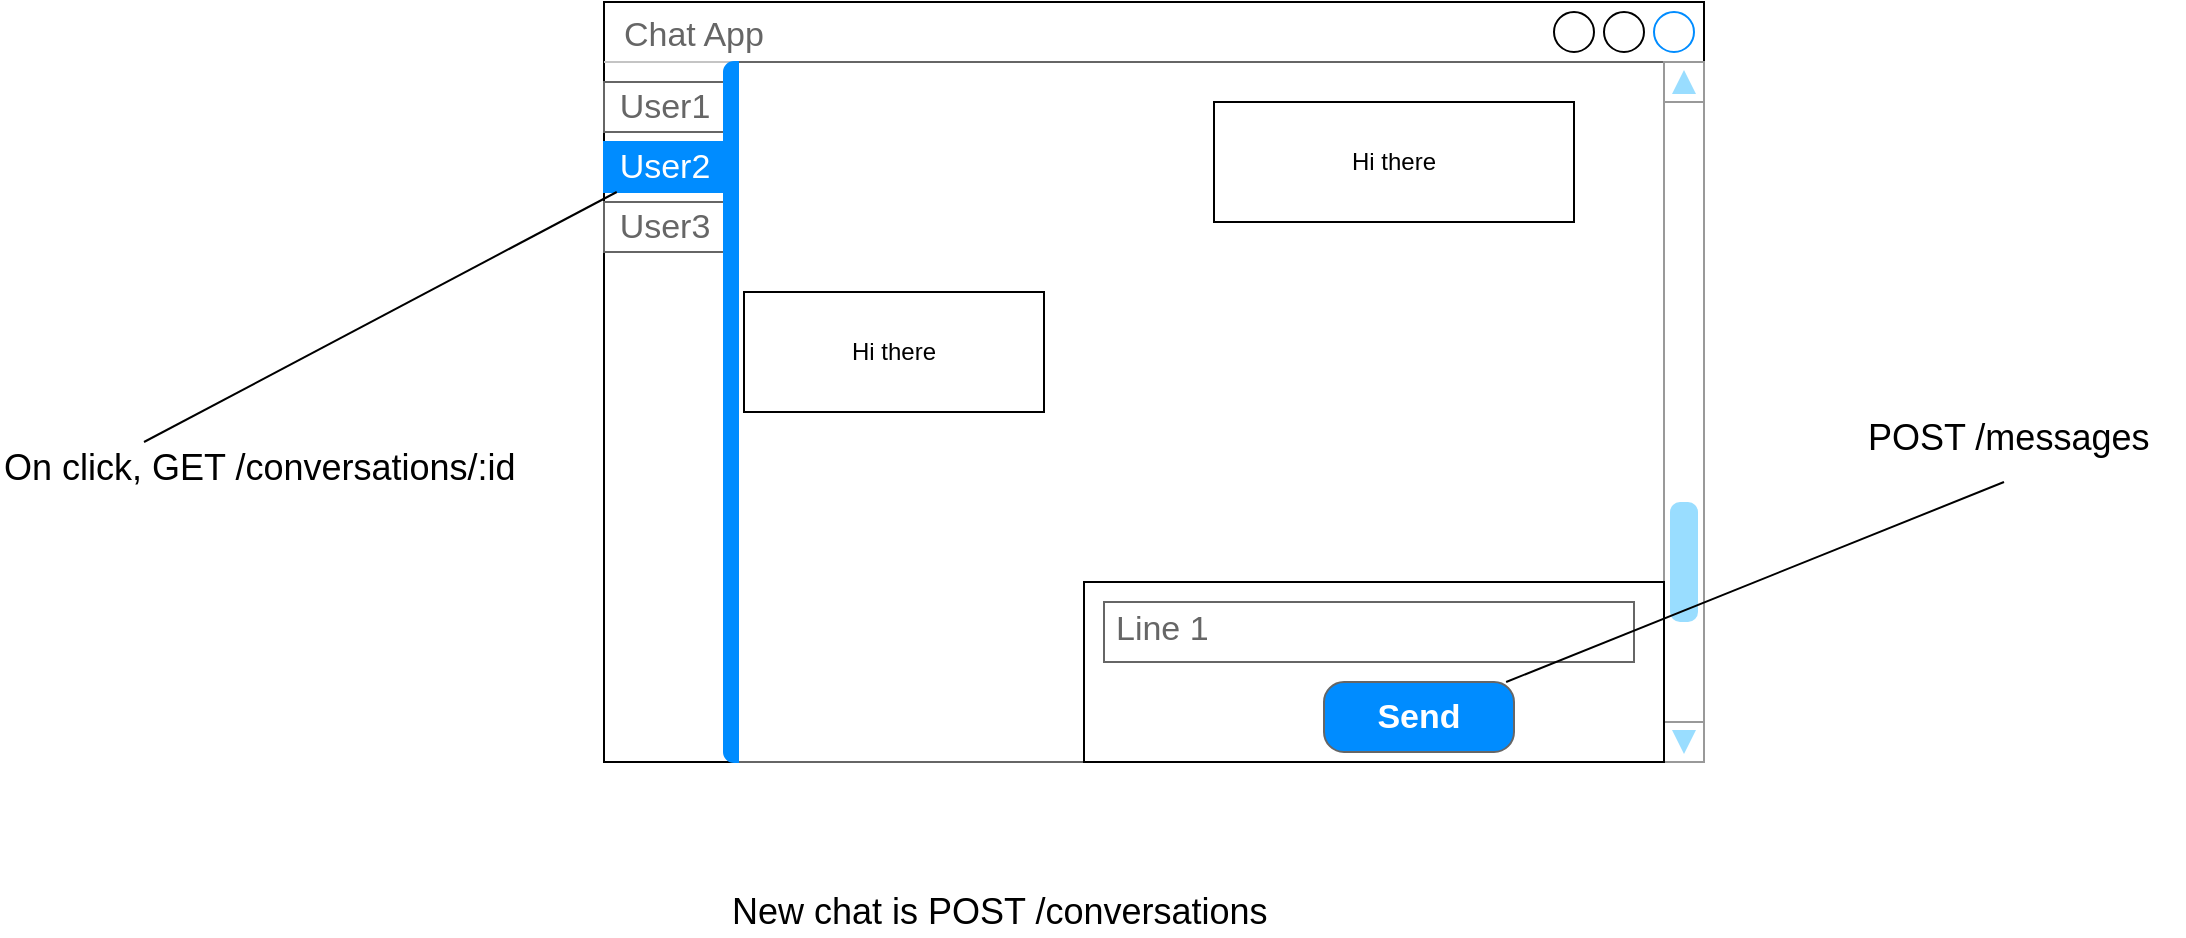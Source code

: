 <mxfile version="12.1.9" type="github" pages="1">
  <diagram id="qo_7fel1pn-u5pin100x" name="Page-1">
    <mxGraphModel dx="2128" dy="548" grid="1" gridSize="10" guides="1" tooltips="1" connect="1" arrows="1" fold="1" page="1" pageScale="1" pageWidth="850" pageHeight="1100" math="0" shadow="0">
      <root>
        <mxCell id="0"/>
        <mxCell id="1" parent="0"/>
        <mxCell id="7ddosHhxyWSgjfZ41KvL-2" value="Chat App" style="strokeWidth=1;shadow=0;dashed=0;align=center;html=1;shape=mxgraph.mockup.containers.window;align=left;verticalAlign=top;spacingLeft=8;strokeColor2=#008cff;strokeColor3=#c4c4c4;fontColor=#666666;fillColor=#ffffff;mainText=;fontSize=17;labelBackgroundColor=none;" parent="1" vertex="1">
          <mxGeometry x="120" y="90" width="550" height="380" as="geometry"/>
        </mxCell>
        <mxCell id="7ddosHhxyWSgjfZ41KvL-3" value="" style="strokeWidth=1;shadow=0;dashed=0;align=center;html=1;shape=mxgraph.mockup.containers.marginRect2;rectMarginLeft=67;strokeColor=#666666;fillColor=#ffffff;gradientColor=none;" parent="1" vertex="1">
          <mxGeometry x="120" y="120" width="550" height="350" as="geometry"/>
        </mxCell>
        <mxCell id="7ddosHhxyWSgjfZ41KvL-4" value="User1" style="strokeColor=inherit;fillColor=inherit;gradientColor=inherit;strokeWidth=1;shadow=0;dashed=0;align=center;html=1;shape=mxgraph.mockup.containers.rrect;rSize=0;fontSize=17;fontColor=#666666;" parent="7ddosHhxyWSgjfZ41KvL-3" vertex="1">
          <mxGeometry width="60" height="25" relative="1" as="geometry">
            <mxPoint y="10" as="offset"/>
          </mxGeometry>
        </mxCell>
        <mxCell id="7ddosHhxyWSgjfZ41KvL-5" value="User2" style="strokeWidth=1;shadow=0;dashed=0;align=center;html=1;shape=mxgraph.mockup.containers.rrect;rSize=0;fontSize=17;fontColor=#ffffff;strokeColor=#008cff;fillColor=#008cff;" parent="7ddosHhxyWSgjfZ41KvL-3" vertex="1">
          <mxGeometry width="60" height="25" relative="1" as="geometry">
            <mxPoint y="40" as="offset"/>
          </mxGeometry>
        </mxCell>
        <mxCell id="7ddosHhxyWSgjfZ41KvL-6" value="User3" style="strokeColor=inherit;fillColor=inherit;gradientColor=inherit;strokeWidth=1;shadow=0;dashed=0;align=center;html=1;shape=mxgraph.mockup.containers.rrect;rSize=0;fontSize=17;fontColor=#666666;" parent="7ddosHhxyWSgjfZ41KvL-3" vertex="1">
          <mxGeometry width="60" height="25" relative="1" as="geometry">
            <mxPoint y="70" as="offset"/>
          </mxGeometry>
        </mxCell>
        <mxCell id="7ddosHhxyWSgjfZ41KvL-7" value="" style="strokeWidth=1;shadow=0;dashed=0;align=center;html=1;shape=mxgraph.mockup.containers.leftButton;rSize=5;strokeColor=#008cff;fillColor=#008cff;resizeHeight=1;movable=0;deletable=0;" parent="7ddosHhxyWSgjfZ41KvL-3" vertex="1">
          <mxGeometry width="7" height="350" relative="1" as="geometry">
            <mxPoint x="60" as="offset"/>
          </mxGeometry>
        </mxCell>
        <mxCell id="7ddosHhxyWSgjfZ41KvL-8" value="Hi there" style="rounded=0;whiteSpace=wrap;html=1;" parent="7ddosHhxyWSgjfZ41KvL-3" vertex="1">
          <mxGeometry x="70" y="115" width="150" height="60" as="geometry"/>
        </mxCell>
        <mxCell id="7ddosHhxyWSgjfZ41KvL-9" value="Hi there" style="rounded=0;whiteSpace=wrap;html=1;" parent="7ddosHhxyWSgjfZ41KvL-3" vertex="1">
          <mxGeometry x="305" y="20" width="180" height="60" as="geometry"/>
        </mxCell>
        <mxCell id="7ddosHhxyWSgjfZ41KvL-10" value="" style="verticalLabelPosition=bottom;shadow=0;dashed=0;align=center;html=1;verticalAlign=top;strokeWidth=1;shape=mxgraph.mockup.navigation.scrollBar;fillColor=#ffffff;strokeColor=#999999;barPos=20;fillColor2=#99ddff;strokeColor2=none;direction=north;" parent="7ddosHhxyWSgjfZ41KvL-3" vertex="1">
          <mxGeometry x="530" width="20" height="350" as="geometry"/>
        </mxCell>
        <mxCell id="7ddosHhxyWSgjfZ41KvL-11" value="" style="rounded=0;whiteSpace=wrap;html=1;" parent="7ddosHhxyWSgjfZ41KvL-3" vertex="1">
          <mxGeometry x="240" y="260" width="290" height="90" as="geometry"/>
        </mxCell>
        <mxCell id="7ddosHhxyWSgjfZ41KvL-12" value="Line 1" style="strokeWidth=1;shadow=0;dashed=0;align=center;html=1;shape=mxgraph.mockup.text.textBox;fillColor=#ffffff;fontColor=#666666;align=left;fontSize=17;spacingLeft=4;spacingTop=-3;strokeColor=#666666;mainText=" parent="7ddosHhxyWSgjfZ41KvL-3" vertex="1">
          <mxGeometry x="250" y="270" width="265" height="30" as="geometry"/>
        </mxCell>
        <mxCell id="7ddosHhxyWSgjfZ41KvL-13" value="Send" style="strokeWidth=1;shadow=0;dashed=0;align=center;html=1;shape=mxgraph.mockup.buttons.button;strokeColor=#666666;fontColor=#ffffff;mainText=;buttonStyle=round;fontSize=17;fontStyle=1;fillColor=#008cff;whiteSpace=wrap;" parent="7ddosHhxyWSgjfZ41KvL-3" vertex="1">
          <mxGeometry x="360" y="310" width="95" height="35" as="geometry"/>
        </mxCell>
        <mxCell id="qUZc9HU691MnbSQqtdMQ-3" value="&lt;span style=&quot;font-size: 18px&quot;&gt;POST /messages&lt;/span&gt;" style="text;html=1;resizable=0;points=[];autosize=1;align=left;verticalAlign=top;spacingTop=-4;" vertex="1" parent="1">
          <mxGeometry x="750" y="295" width="160" height="20" as="geometry"/>
        </mxCell>
        <mxCell id="qUZc9HU691MnbSQqtdMQ-5" value="" style="endArrow=none;html=1;" edge="1" parent="1" target="7ddosHhxyWSgjfZ41KvL-5">
          <mxGeometry width="50" height="50" relative="1" as="geometry">
            <mxPoint x="-110" y="310" as="sourcePoint"/>
            <mxPoint x="90" y="180" as="targetPoint"/>
          </mxGeometry>
        </mxCell>
        <mxCell id="qUZc9HU691MnbSQqtdMQ-6" value="&lt;font style=&quot;font-size: 18px&quot;&gt;On click, GET /conversations/:id&lt;/font&gt;" style="text;html=1;resizable=0;points=[];autosize=1;align=left;verticalAlign=top;spacingTop=-4;" vertex="1" parent="1">
          <mxGeometry x="-182" y="310" width="270" height="20" as="geometry"/>
        </mxCell>
        <mxCell id="qUZc9HU691MnbSQqtdMQ-8" value="&lt;font style=&quot;font-size: 18px&quot;&gt;New chat is POST /conversations&lt;br&gt;&lt;/font&gt;" style="text;html=1;resizable=0;points=[];autosize=1;align=left;verticalAlign=top;spacingTop=-4;" vertex="1" parent="1">
          <mxGeometry x="182" y="532" width="280" height="20" as="geometry"/>
        </mxCell>
        <mxCell id="qUZc9HU691MnbSQqtdMQ-10" value="" style="endArrow=none;html=1;" edge="1" parent="1" source="7ddosHhxyWSgjfZ41KvL-13">
          <mxGeometry width="50" height="50" relative="1" as="geometry">
            <mxPoint x="740" y="420" as="sourcePoint"/>
            <mxPoint x="820" y="330" as="targetPoint"/>
          </mxGeometry>
        </mxCell>
      </root>
    </mxGraphModel>
  </diagram>
</mxfile>
